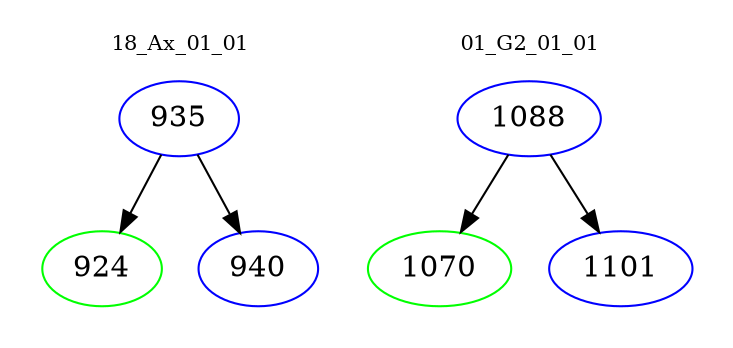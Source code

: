 digraph{
subgraph cluster_0 {
color = white
label = "18_Ax_01_01";
fontsize=10;
T0_935 [label="935", color="blue"]
T0_935 -> T0_924 [color="black"]
T0_924 [label="924", color="green"]
T0_935 -> T0_940 [color="black"]
T0_940 [label="940", color="blue"]
}
subgraph cluster_1 {
color = white
label = "01_G2_01_01";
fontsize=10;
T1_1088 [label="1088", color="blue"]
T1_1088 -> T1_1070 [color="black"]
T1_1070 [label="1070", color="green"]
T1_1088 -> T1_1101 [color="black"]
T1_1101 [label="1101", color="blue"]
}
}
